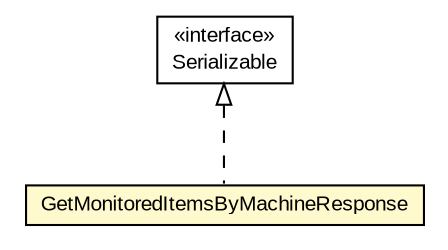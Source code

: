 #!/usr/local/bin/dot
#
# Class diagram 
# Generated by UMLGraph version R5_6-24-gf6e263 (http://www.umlgraph.org/)
#

digraph G {
	edge [fontname="arial",fontsize=10,labelfontname="arial",labelfontsize=10];
	node [fontname="arial",fontsize=10,shape=plaintext];
	nodesep=0.25;
	ranksep=0.5;
	// org.miloss.fgsms.services.interfaces.policyconfiguration.GetMonitoredItemsByMachineResponse
	c530354 [label=<<table title="org.miloss.fgsms.services.interfaces.policyconfiguration.GetMonitoredItemsByMachineResponse" border="0" cellborder="1" cellspacing="0" cellpadding="2" port="p" bgcolor="lemonChiffon" href="./GetMonitoredItemsByMachineResponse.html">
		<tr><td><table border="0" cellspacing="0" cellpadding="1">
<tr><td align="center" balign="center"> GetMonitoredItemsByMachineResponse </td></tr>
		</table></td></tr>
		</table>>, URL="./GetMonitoredItemsByMachineResponse.html", fontname="arial", fontcolor="black", fontsize=10.0];
	//org.miloss.fgsms.services.interfaces.policyconfiguration.GetMonitoredItemsByMachineResponse implements java.io.Serializable
	c530979:p -> c530354:p [dir=back,arrowtail=empty,style=dashed];
	// java.io.Serializable
	c530979 [label=<<table title="java.io.Serializable" border="0" cellborder="1" cellspacing="0" cellpadding="2" port="p" href="http://java.sun.com/j2se/1.4.2/docs/api/java/io/Serializable.html">
		<tr><td><table border="0" cellspacing="0" cellpadding="1">
<tr><td align="center" balign="center"> &#171;interface&#187; </td></tr>
<tr><td align="center" balign="center"> Serializable </td></tr>
		</table></td></tr>
		</table>>, URL="http://java.sun.com/j2se/1.4.2/docs/api/java/io/Serializable.html", fontname="arial", fontcolor="black", fontsize=10.0];
}

